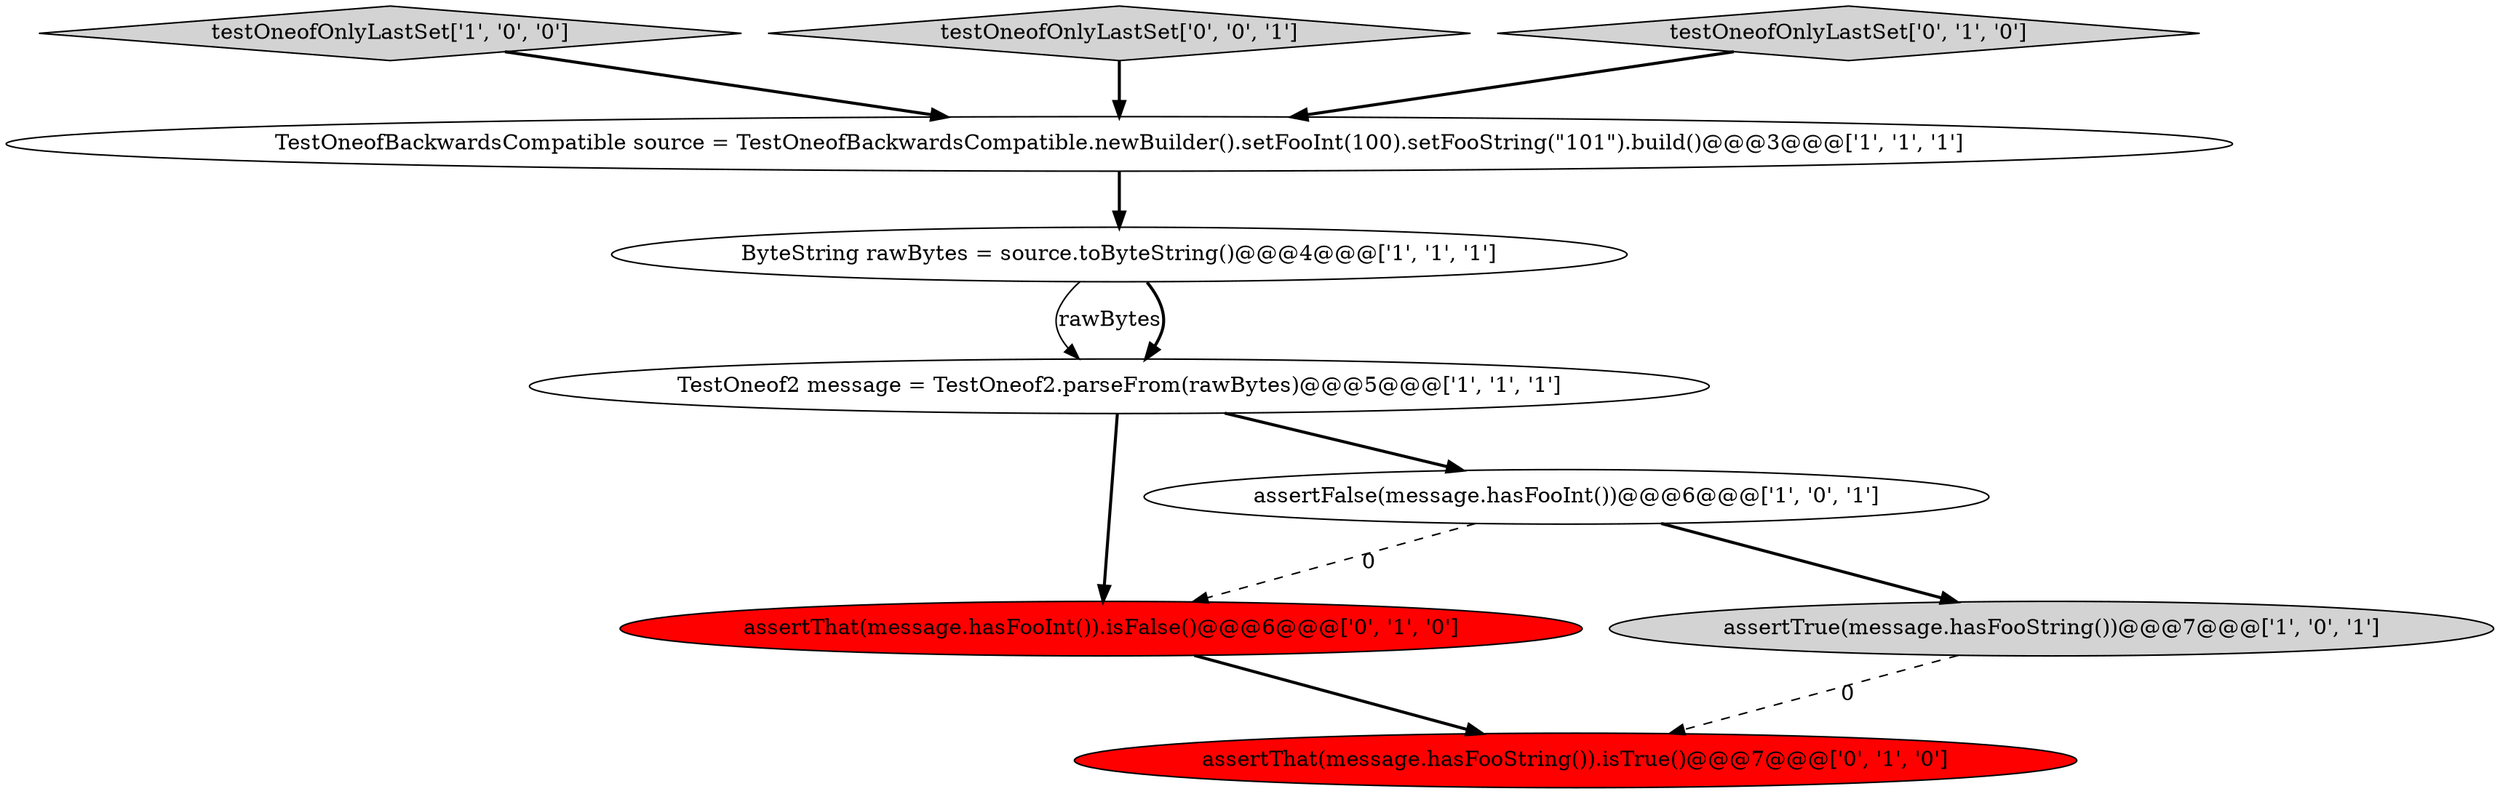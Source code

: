 digraph {
7 [style = filled, label = "assertThat(message.hasFooInt()).isFalse()@@@6@@@['0', '1', '0']", fillcolor = red, shape = ellipse image = "AAA1AAABBB2BBB"];
5 [style = filled, label = "TestOneofBackwardsCompatible source = TestOneofBackwardsCompatible.newBuilder().setFooInt(100).setFooString(\"101\").build()@@@3@@@['1', '1', '1']", fillcolor = white, shape = ellipse image = "AAA0AAABBB1BBB"];
4 [style = filled, label = "testOneofOnlyLastSet['1', '0', '0']", fillcolor = lightgray, shape = diamond image = "AAA0AAABBB1BBB"];
9 [style = filled, label = "testOneofOnlyLastSet['0', '0', '1']", fillcolor = lightgray, shape = diamond image = "AAA0AAABBB3BBB"];
6 [style = filled, label = "testOneofOnlyLastSet['0', '1', '0']", fillcolor = lightgray, shape = diamond image = "AAA0AAABBB2BBB"];
3 [style = filled, label = "assertFalse(message.hasFooInt())@@@6@@@['1', '0', '1']", fillcolor = white, shape = ellipse image = "AAA0AAABBB1BBB"];
0 [style = filled, label = "ByteString rawBytes = source.toByteString()@@@4@@@['1', '1', '1']", fillcolor = white, shape = ellipse image = "AAA0AAABBB1BBB"];
8 [style = filled, label = "assertThat(message.hasFooString()).isTrue()@@@7@@@['0', '1', '0']", fillcolor = red, shape = ellipse image = "AAA1AAABBB2BBB"];
1 [style = filled, label = "assertTrue(message.hasFooString())@@@7@@@['1', '0', '1']", fillcolor = lightgray, shape = ellipse image = "AAA0AAABBB1BBB"];
2 [style = filled, label = "TestOneof2 message = TestOneof2.parseFrom(rawBytes)@@@5@@@['1', '1', '1']", fillcolor = white, shape = ellipse image = "AAA0AAABBB1BBB"];
9->5 [style = bold, label=""];
1->8 [style = dashed, label="0"];
6->5 [style = bold, label=""];
2->7 [style = bold, label=""];
3->1 [style = bold, label=""];
5->0 [style = bold, label=""];
7->8 [style = bold, label=""];
3->7 [style = dashed, label="0"];
4->5 [style = bold, label=""];
0->2 [style = solid, label="rawBytes"];
2->3 [style = bold, label=""];
0->2 [style = bold, label=""];
}
